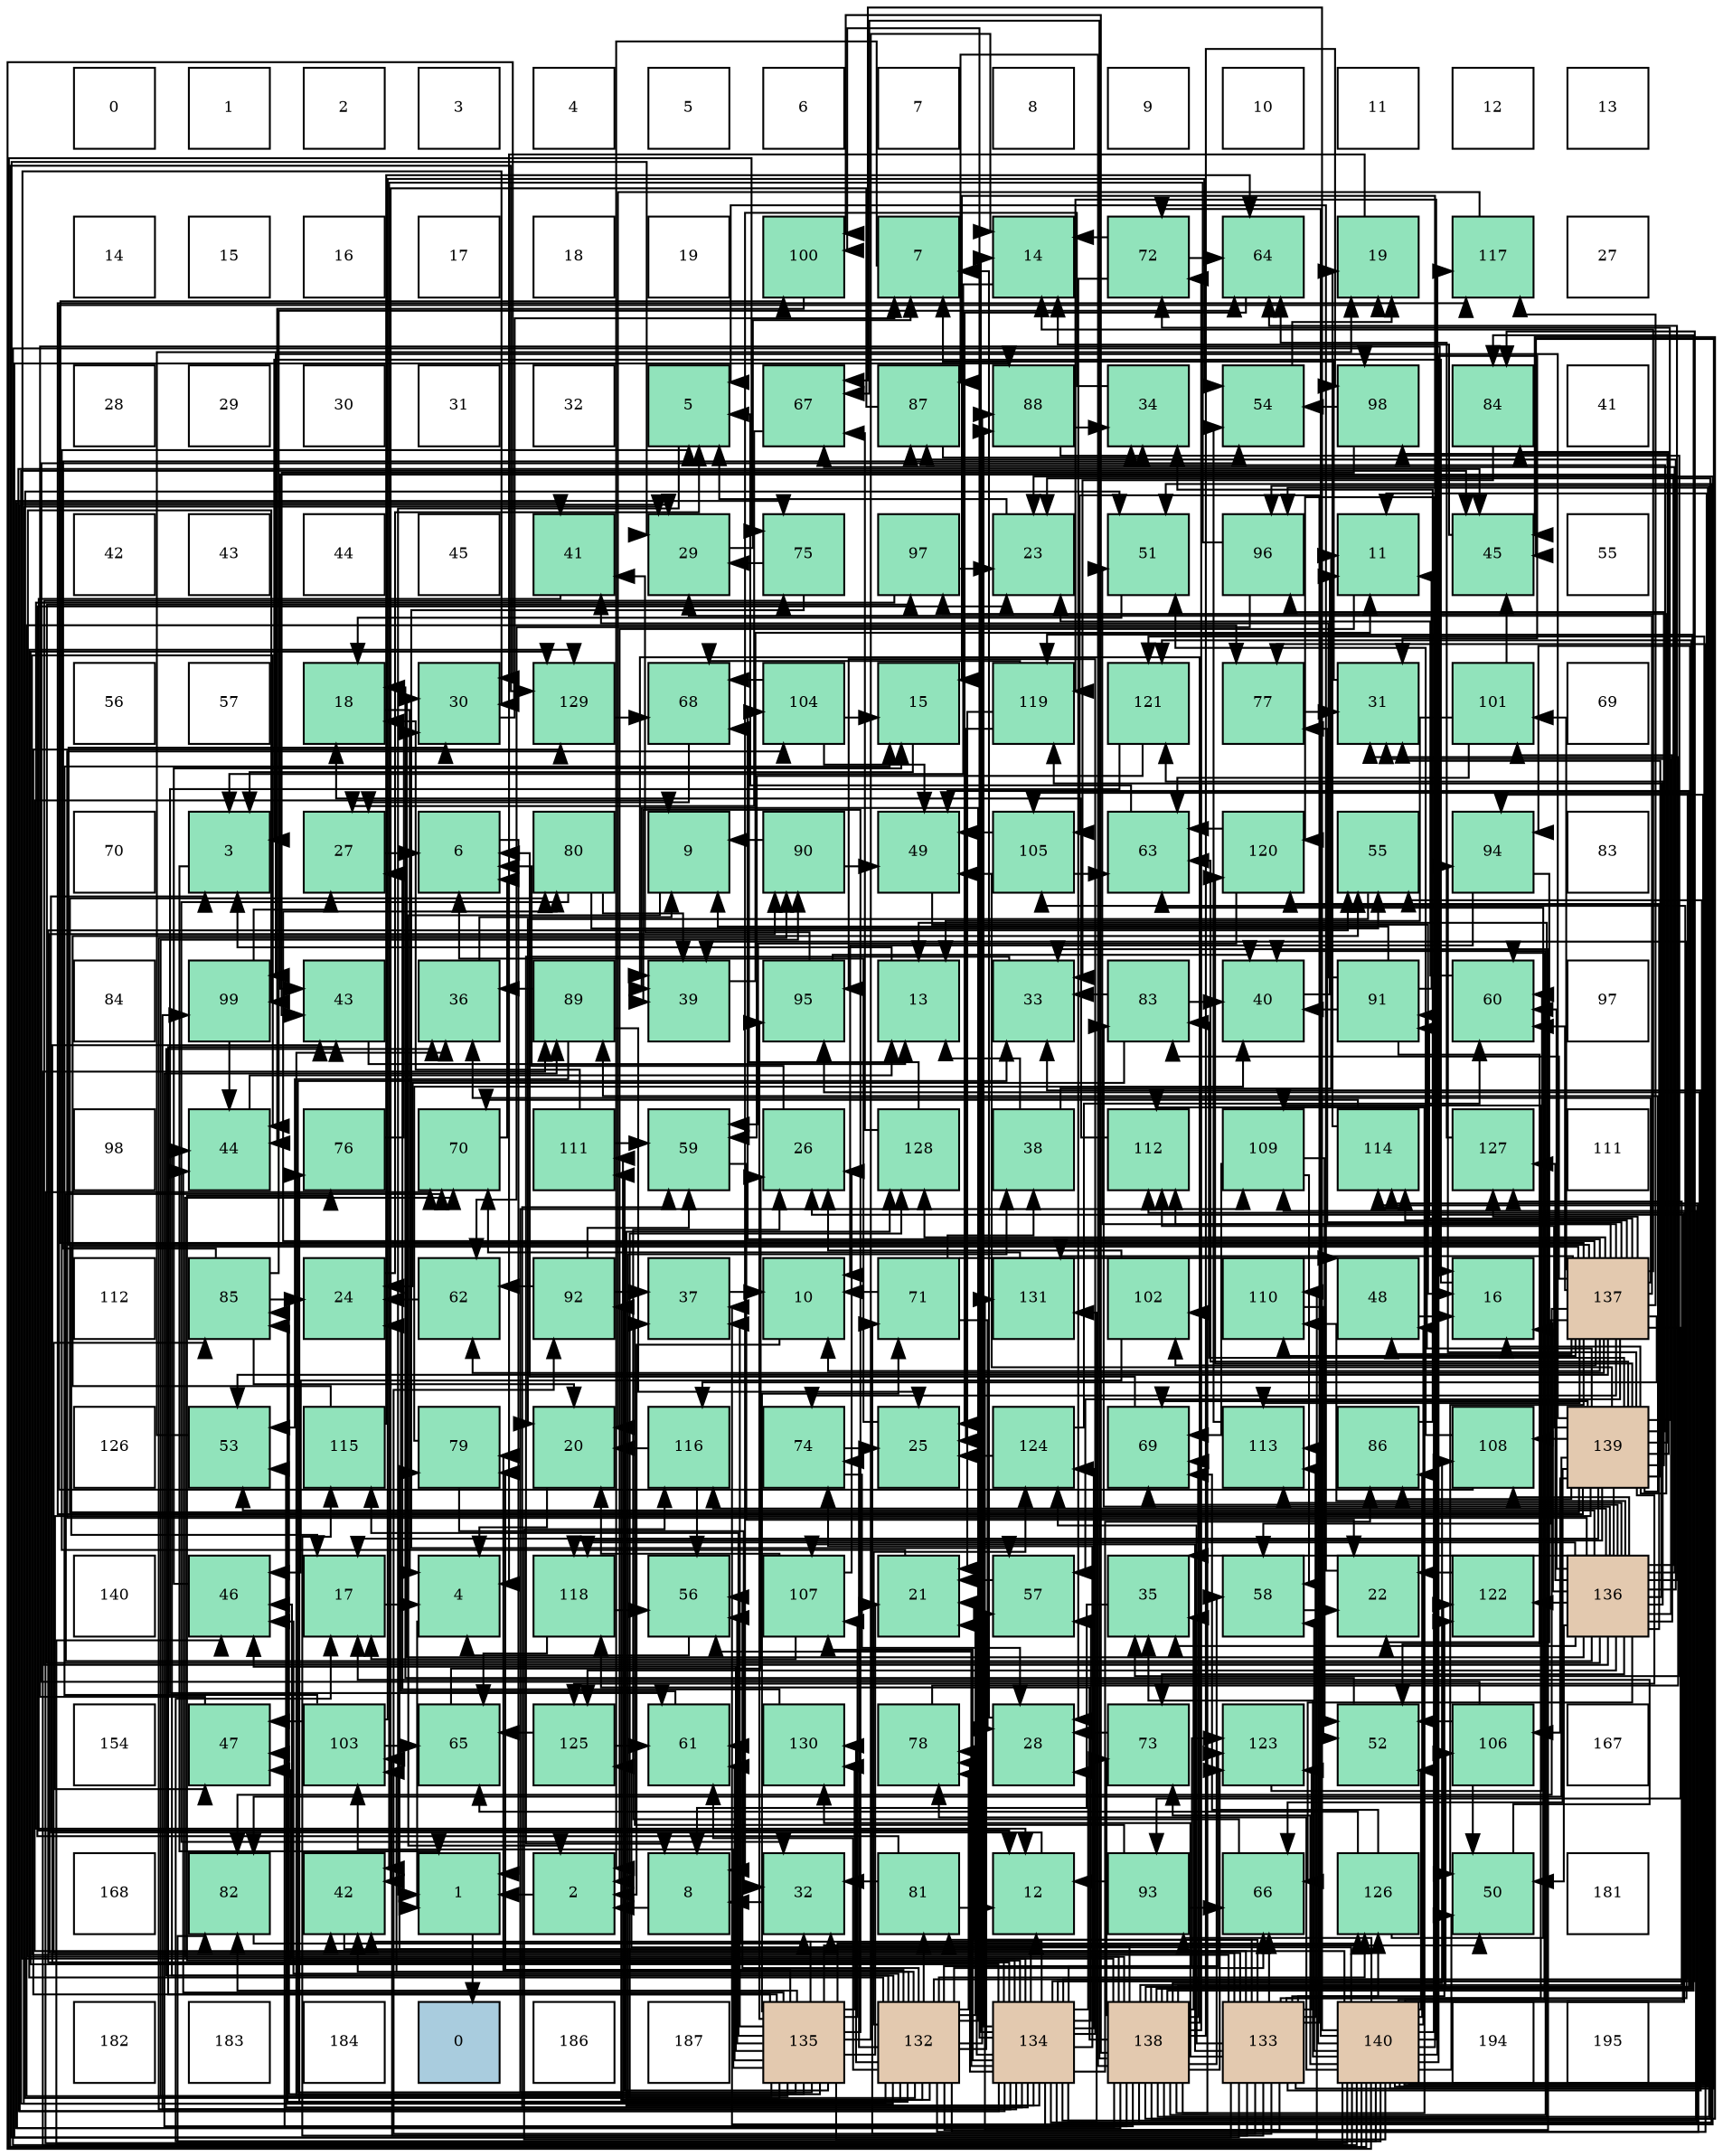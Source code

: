 digraph layout{
 rankdir=TB;
 splines=ortho;
 node [style=filled shape=square fixedsize=true width=0.6];
0[label="0", fontsize=8, fillcolor="#ffffff"];
1[label="1", fontsize=8, fillcolor="#ffffff"];
2[label="2", fontsize=8, fillcolor="#ffffff"];
3[label="3", fontsize=8, fillcolor="#ffffff"];
4[label="4", fontsize=8, fillcolor="#ffffff"];
5[label="5", fontsize=8, fillcolor="#ffffff"];
6[label="6", fontsize=8, fillcolor="#ffffff"];
7[label="7", fontsize=8, fillcolor="#ffffff"];
8[label="8", fontsize=8, fillcolor="#ffffff"];
9[label="9", fontsize=8, fillcolor="#ffffff"];
10[label="10", fontsize=8, fillcolor="#ffffff"];
11[label="11", fontsize=8, fillcolor="#ffffff"];
12[label="12", fontsize=8, fillcolor="#ffffff"];
13[label="13", fontsize=8, fillcolor="#ffffff"];
14[label="14", fontsize=8, fillcolor="#ffffff"];
15[label="15", fontsize=8, fillcolor="#ffffff"];
16[label="16", fontsize=8, fillcolor="#ffffff"];
17[label="17", fontsize=8, fillcolor="#ffffff"];
18[label="18", fontsize=8, fillcolor="#ffffff"];
19[label="19", fontsize=8, fillcolor="#ffffff"];
20[label="100", fontsize=8, fillcolor="#91e3bb"];
21[label="7", fontsize=8, fillcolor="#91e3bb"];
22[label="14", fontsize=8, fillcolor="#91e3bb"];
23[label="72", fontsize=8, fillcolor="#91e3bb"];
24[label="64", fontsize=8, fillcolor="#91e3bb"];
25[label="19", fontsize=8, fillcolor="#91e3bb"];
26[label="117", fontsize=8, fillcolor="#91e3bb"];
27[label="27", fontsize=8, fillcolor="#ffffff"];
28[label="28", fontsize=8, fillcolor="#ffffff"];
29[label="29", fontsize=8, fillcolor="#ffffff"];
30[label="30", fontsize=8, fillcolor="#ffffff"];
31[label="31", fontsize=8, fillcolor="#ffffff"];
32[label="32", fontsize=8, fillcolor="#ffffff"];
33[label="5", fontsize=8, fillcolor="#91e3bb"];
34[label="67", fontsize=8, fillcolor="#91e3bb"];
35[label="87", fontsize=8, fillcolor="#91e3bb"];
36[label="88", fontsize=8, fillcolor="#91e3bb"];
37[label="34", fontsize=8, fillcolor="#91e3bb"];
38[label="54", fontsize=8, fillcolor="#91e3bb"];
39[label="98", fontsize=8, fillcolor="#91e3bb"];
40[label="84", fontsize=8, fillcolor="#91e3bb"];
41[label="41", fontsize=8, fillcolor="#ffffff"];
42[label="42", fontsize=8, fillcolor="#ffffff"];
43[label="43", fontsize=8, fillcolor="#ffffff"];
44[label="44", fontsize=8, fillcolor="#ffffff"];
45[label="45", fontsize=8, fillcolor="#ffffff"];
46[label="41", fontsize=8, fillcolor="#91e3bb"];
47[label="29", fontsize=8, fillcolor="#91e3bb"];
48[label="75", fontsize=8, fillcolor="#91e3bb"];
49[label="97", fontsize=8, fillcolor="#91e3bb"];
50[label="23", fontsize=8, fillcolor="#91e3bb"];
51[label="51", fontsize=8, fillcolor="#91e3bb"];
52[label="96", fontsize=8, fillcolor="#91e3bb"];
53[label="11", fontsize=8, fillcolor="#91e3bb"];
54[label="45", fontsize=8, fillcolor="#91e3bb"];
55[label="55", fontsize=8, fillcolor="#ffffff"];
56[label="56", fontsize=8, fillcolor="#ffffff"];
57[label="57", fontsize=8, fillcolor="#ffffff"];
58[label="18", fontsize=8, fillcolor="#91e3bb"];
59[label="30", fontsize=8, fillcolor="#91e3bb"];
60[label="129", fontsize=8, fillcolor="#91e3bb"];
61[label="68", fontsize=8, fillcolor="#91e3bb"];
62[label="104", fontsize=8, fillcolor="#91e3bb"];
63[label="15", fontsize=8, fillcolor="#91e3bb"];
64[label="119", fontsize=8, fillcolor="#91e3bb"];
65[label="121", fontsize=8, fillcolor="#91e3bb"];
66[label="77", fontsize=8, fillcolor="#91e3bb"];
67[label="31", fontsize=8, fillcolor="#91e3bb"];
68[label="101", fontsize=8, fillcolor="#91e3bb"];
69[label="69", fontsize=8, fillcolor="#ffffff"];
70[label="70", fontsize=8, fillcolor="#ffffff"];
71[label="3", fontsize=8, fillcolor="#91e3bb"];
72[label="27", fontsize=8, fillcolor="#91e3bb"];
73[label="6", fontsize=8, fillcolor="#91e3bb"];
74[label="80", fontsize=8, fillcolor="#91e3bb"];
75[label="9", fontsize=8, fillcolor="#91e3bb"];
76[label="90", fontsize=8, fillcolor="#91e3bb"];
77[label="49", fontsize=8, fillcolor="#91e3bb"];
78[label="105", fontsize=8, fillcolor="#91e3bb"];
79[label="63", fontsize=8, fillcolor="#91e3bb"];
80[label="120", fontsize=8, fillcolor="#91e3bb"];
81[label="55", fontsize=8, fillcolor="#91e3bb"];
82[label="94", fontsize=8, fillcolor="#91e3bb"];
83[label="83", fontsize=8, fillcolor="#ffffff"];
84[label="84", fontsize=8, fillcolor="#ffffff"];
85[label="99", fontsize=8, fillcolor="#91e3bb"];
86[label="43", fontsize=8, fillcolor="#91e3bb"];
87[label="36", fontsize=8, fillcolor="#91e3bb"];
88[label="89", fontsize=8, fillcolor="#91e3bb"];
89[label="39", fontsize=8, fillcolor="#91e3bb"];
90[label="95", fontsize=8, fillcolor="#91e3bb"];
91[label="13", fontsize=8, fillcolor="#91e3bb"];
92[label="33", fontsize=8, fillcolor="#91e3bb"];
93[label="83", fontsize=8, fillcolor="#91e3bb"];
94[label="40", fontsize=8, fillcolor="#91e3bb"];
95[label="91", fontsize=8, fillcolor="#91e3bb"];
96[label="60", fontsize=8, fillcolor="#91e3bb"];
97[label="97", fontsize=8, fillcolor="#ffffff"];
98[label="98", fontsize=8, fillcolor="#ffffff"];
99[label="44", fontsize=8, fillcolor="#91e3bb"];
100[label="76", fontsize=8, fillcolor="#91e3bb"];
101[label="70", fontsize=8, fillcolor="#91e3bb"];
102[label="111", fontsize=8, fillcolor="#91e3bb"];
103[label="59", fontsize=8, fillcolor="#91e3bb"];
104[label="26", fontsize=8, fillcolor="#91e3bb"];
105[label="128", fontsize=8, fillcolor="#91e3bb"];
106[label="38", fontsize=8, fillcolor="#91e3bb"];
107[label="112", fontsize=8, fillcolor="#91e3bb"];
108[label="109", fontsize=8, fillcolor="#91e3bb"];
109[label="114", fontsize=8, fillcolor="#91e3bb"];
110[label="127", fontsize=8, fillcolor="#91e3bb"];
111[label="111", fontsize=8, fillcolor="#ffffff"];
112[label="112", fontsize=8, fillcolor="#ffffff"];
113[label="85", fontsize=8, fillcolor="#91e3bb"];
114[label="24", fontsize=8, fillcolor="#91e3bb"];
115[label="62", fontsize=8, fillcolor="#91e3bb"];
116[label="92", fontsize=8, fillcolor="#91e3bb"];
117[label="37", fontsize=8, fillcolor="#91e3bb"];
118[label="10", fontsize=8, fillcolor="#91e3bb"];
119[label="71", fontsize=8, fillcolor="#91e3bb"];
120[label="131", fontsize=8, fillcolor="#91e3bb"];
121[label="102", fontsize=8, fillcolor="#91e3bb"];
122[label="110", fontsize=8, fillcolor="#91e3bb"];
123[label="48", fontsize=8, fillcolor="#91e3bb"];
124[label="16", fontsize=8, fillcolor="#91e3bb"];
125[label="137", fontsize=8, fillcolor="#e3c9af"];
126[label="126", fontsize=8, fillcolor="#ffffff"];
127[label="53", fontsize=8, fillcolor="#91e3bb"];
128[label="115", fontsize=8, fillcolor="#91e3bb"];
129[label="79", fontsize=8, fillcolor="#91e3bb"];
130[label="20", fontsize=8, fillcolor="#91e3bb"];
131[label="116", fontsize=8, fillcolor="#91e3bb"];
132[label="74", fontsize=8, fillcolor="#91e3bb"];
133[label="25", fontsize=8, fillcolor="#91e3bb"];
134[label="124", fontsize=8, fillcolor="#91e3bb"];
135[label="69", fontsize=8, fillcolor="#91e3bb"];
136[label="113", fontsize=8, fillcolor="#91e3bb"];
137[label="86", fontsize=8, fillcolor="#91e3bb"];
138[label="108", fontsize=8, fillcolor="#91e3bb"];
139[label="139", fontsize=8, fillcolor="#e3c9af"];
140[label="140", fontsize=8, fillcolor="#ffffff"];
141[label="46", fontsize=8, fillcolor="#91e3bb"];
142[label="17", fontsize=8, fillcolor="#91e3bb"];
143[label="4", fontsize=8, fillcolor="#91e3bb"];
144[label="118", fontsize=8, fillcolor="#91e3bb"];
145[label="56", fontsize=8, fillcolor="#91e3bb"];
146[label="107", fontsize=8, fillcolor="#91e3bb"];
147[label="21", fontsize=8, fillcolor="#91e3bb"];
148[label="57", fontsize=8, fillcolor="#91e3bb"];
149[label="35", fontsize=8, fillcolor="#91e3bb"];
150[label="58", fontsize=8, fillcolor="#91e3bb"];
151[label="22", fontsize=8, fillcolor="#91e3bb"];
152[label="122", fontsize=8, fillcolor="#91e3bb"];
153[label="136", fontsize=8, fillcolor="#e3c9af"];
154[label="154", fontsize=8, fillcolor="#ffffff"];
155[label="47", fontsize=8, fillcolor="#91e3bb"];
156[label="103", fontsize=8, fillcolor="#91e3bb"];
157[label="65", fontsize=8, fillcolor="#91e3bb"];
158[label="125", fontsize=8, fillcolor="#91e3bb"];
159[label="61", fontsize=8, fillcolor="#91e3bb"];
160[label="130", fontsize=8, fillcolor="#91e3bb"];
161[label="78", fontsize=8, fillcolor="#91e3bb"];
162[label="28", fontsize=8, fillcolor="#91e3bb"];
163[label="73", fontsize=8, fillcolor="#91e3bb"];
164[label="123", fontsize=8, fillcolor="#91e3bb"];
165[label="52", fontsize=8, fillcolor="#91e3bb"];
166[label="106", fontsize=8, fillcolor="#91e3bb"];
167[label="167", fontsize=8, fillcolor="#ffffff"];
168[label="168", fontsize=8, fillcolor="#ffffff"];
169[label="82", fontsize=8, fillcolor="#91e3bb"];
170[label="42", fontsize=8, fillcolor="#91e3bb"];
171[label="1", fontsize=8, fillcolor="#91e3bb"];
172[label="2", fontsize=8, fillcolor="#91e3bb"];
173[label="8", fontsize=8, fillcolor="#91e3bb"];
174[label="32", fontsize=8, fillcolor="#91e3bb"];
175[label="81", fontsize=8, fillcolor="#91e3bb"];
176[label="12", fontsize=8, fillcolor="#91e3bb"];
177[label="93", fontsize=8, fillcolor="#91e3bb"];
178[label="66", fontsize=8, fillcolor="#91e3bb"];
179[label="126", fontsize=8, fillcolor="#91e3bb"];
180[label="50", fontsize=8, fillcolor="#91e3bb"];
181[label="181", fontsize=8, fillcolor="#ffffff"];
182[label="182", fontsize=8, fillcolor="#ffffff"];
183[label="183", fontsize=8, fillcolor="#ffffff"];
184[label="184", fontsize=8, fillcolor="#ffffff"];
185[label="0", fontsize=8, fillcolor="#a9ccde"];
186[label="186", fontsize=8, fillcolor="#ffffff"];
187[label="187", fontsize=8, fillcolor="#ffffff"];
188[label="135", fontsize=8, fillcolor="#e3c9af"];
189[label="132", fontsize=8, fillcolor="#e3c9af"];
190[label="134", fontsize=8, fillcolor="#e3c9af"];
191[label="138", fontsize=8, fillcolor="#e3c9af"];
192[label="133", fontsize=8, fillcolor="#e3c9af"];
193[label="140", fontsize=8, fillcolor="#e3c9af"];
194[label="194", fontsize=8, fillcolor="#ffffff"];
195[label="195", fontsize=8, fillcolor="#ffffff"];
edge [constraint=false, style=vis];171 -> 185;
172 -> 171;
71 -> 171;
143 -> 171;
33 -> 171;
73 -> 171;
21 -> 172;
173 -> 172;
75 -> 172;
118 -> 172;
53 -> 172;
176 -> 71;
91 -> 71;
22 -> 71;
63 -> 71;
124 -> 71;
142 -> 143;
58 -> 143;
25 -> 143;
130 -> 143;
147 -> 33;
151 -> 33;
50 -> 33;
114 -> 33;
133 -> 73;
104 -> 73;
72 -> 73;
162 -> 21;
47 -> 21;
59 -> 21;
67 -> 21;
174 -> 173;
92 -> 173;
37 -> 173;
149 -> 173;
87 -> 75;
117 -> 118;
106 -> 53;
106 -> 91;
89 -> 53;
94 -> 53;
46 -> 176;
170 -> 176;
86 -> 91;
99 -> 91;
54 -> 22;
141 -> 63;
155 -> 124;
123 -> 124;
77 -> 124;
180 -> 142;
51 -> 58;
165 -> 58;
127 -> 25;
38 -> 25;
81 -> 130;
145 -> 143;
148 -> 147;
150 -> 151;
103 -> 151;
96 -> 50;
159 -> 114;
115 -> 114;
79 -> 33;
24 -> 133;
157 -> 104;
178 -> 104;
34 -> 72;
61 -> 72;
135 -> 73;
101 -> 73;
119 -> 118;
119 -> 162;
119 -> 106;
119 -> 123;
23 -> 22;
23 -> 162;
23 -> 24;
163 -> 162;
132 -> 133;
132 -> 162;
48 -> 47;
48 -> 148;
100 -> 59;
66 -> 67;
161 -> 67;
129 -> 174;
129 -> 94;
74 -> 174;
74 -> 89;
74 -> 81;
175 -> 176;
175 -> 50;
175 -> 174;
169 -> 174;
93 -> 114;
93 -> 92;
93 -> 94;
40 -> 92;
113 -> 130;
113 -> 114;
113 -> 37;
113 -> 24;
137 -> 37;
35 -> 37;
35 -> 170;
36 -> 37;
36 -> 149;
88 -> 133;
88 -> 87;
88 -> 127;
76 -> 75;
76 -> 77;
95 -> 75;
95 -> 53;
95 -> 94;
95 -> 46;
95 -> 165;
116 -> 117;
116 -> 103;
116 -> 115;
177 -> 176;
177 -> 117;
177 -> 178;
82 -> 118;
82 -> 151;
90 -> 94;
90 -> 46;
52 -> 170;
52 -> 115;
49 -> 176;
49 -> 50;
39 -> 86;
39 -> 38;
85 -> 72;
85 -> 99;
20 -> 99;
68 -> 91;
68 -> 54;
68 -> 79;
121 -> 104;
121 -> 141;
156 -> 63;
156 -> 155;
156 -> 38;
156 -> 157;
62 -> 63;
62 -> 77;
62 -> 61;
78 -> 77;
78 -> 79;
166 -> 180;
166 -> 165;
166 -> 38;
146 -> 142;
146 -> 130;
146 -> 104;
138 -> 25;
138 -> 51;
108 -> 165;
108 -> 150;
108 -> 135;
122 -> 165;
102 -> 58;
102 -> 103;
107 -> 58;
136 -> 38;
109 -> 25;
109 -> 101;
128 -> 81;
128 -> 24;
131 -> 130;
131 -> 145;
26 -> 130;
144 -> 145;
144 -> 157;
64 -> 147;
64 -> 133;
64 -> 61;
80 -> 103;
80 -> 79;
65 -> 103;
65 -> 159;
152 -> 151;
164 -> 96;
134 -> 133;
134 -> 96;
158 -> 159;
158 -> 157;
179 -> 79;
179 -> 157;
179 -> 135;
110 -> 24;
105 -> 34;
105 -> 61;
60 -> 61;
160 -> 72;
120 -> 101;
189 -> 147;
189 -> 47;
189 -> 92;
189 -> 87;
189 -> 89;
189 -> 170;
189 -> 99;
189 -> 54;
189 -> 141;
189 -> 145;
189 -> 148;
189 -> 159;
189 -> 178;
189 -> 132;
189 -> 100;
189 -> 66;
189 -> 161;
189 -> 129;
189 -> 175;
189 -> 113;
189 -> 36;
189 -> 116;
189 -> 156;
189 -> 78;
189 -> 102;
189 -> 109;
189 -> 164;
189 -> 134;
189 -> 179;
189 -> 105;
189 -> 60;
189 -> 160;
192 -> 47;
192 -> 92;
192 -> 89;
192 -> 170;
192 -> 99;
192 -> 178;
192 -> 119;
192 -> 161;
192 -> 175;
192 -> 113;
192 -> 36;
192 -> 76;
192 -> 116;
192 -> 90;
192 -> 156;
192 -> 78;
192 -> 146;
192 -> 108;
192 -> 136;
192 -> 128;
192 -> 152;
192 -> 164;
192 -> 134;
192 -> 179;
192 -> 160;
192 -> 120;
190 -> 22;
190 -> 147;
190 -> 50;
190 -> 162;
190 -> 47;
190 -> 106;
190 -> 86;
190 -> 54;
190 -> 141;
190 -> 155;
190 -> 51;
190 -> 127;
190 -> 81;
190 -> 145;
190 -> 148;
190 -> 103;
190 -> 159;
190 -> 132;
190 -> 100;
190 -> 161;
190 -> 129;
190 -> 40;
190 -> 137;
190 -> 36;
190 -> 76;
190 -> 90;
190 -> 85;
190 -> 20;
190 -> 78;
190 -> 146;
190 -> 108;
190 -> 109;
190 -> 152;
190 -> 164;
190 -> 134;
190 -> 105;
190 -> 60;
190 -> 120;
188 -> 22;
188 -> 147;
188 -> 92;
188 -> 87;
188 -> 117;
188 -> 89;
188 -> 170;
188 -> 86;
188 -> 99;
188 -> 141;
188 -> 180;
188 -> 51;
188 -> 145;
188 -> 159;
188 -> 119;
188 -> 66;
188 -> 129;
188 -> 169;
188 -> 113;
188 -> 76;
188 -> 90;
188 -> 156;
188 -> 146;
188 -> 108;
188 -> 122;
188 -> 102;
188 -> 128;
188 -> 179;
188 -> 60;
188 -> 160;
153 -> 124;
153 -> 59;
153 -> 67;
153 -> 149;
153 -> 86;
153 -> 180;
153 -> 127;
153 -> 96;
153 -> 24;
153 -> 178;
153 -> 34;
153 -> 135;
153 -> 101;
153 -> 163;
153 -> 48;
153 -> 93;
153 -> 35;
153 -> 49;
153 -> 68;
153 -> 62;
153 -> 138;
153 -> 122;
153 -> 136;
153 -> 131;
153 -> 144;
153 -> 64;
153 -> 80;
153 -> 65;
153 -> 152;
153 -> 158;
153 -> 110;
125 -> 118;
125 -> 22;
125 -> 142;
125 -> 47;
125 -> 59;
125 -> 87;
125 -> 123;
125 -> 180;
125 -> 51;
125 -> 127;
125 -> 148;
125 -> 150;
125 -> 96;
125 -> 115;
125 -> 132;
125 -> 66;
125 -> 74;
125 -> 169;
125 -> 93;
125 -> 95;
125 -> 177;
125 -> 20;
125 -> 68;
125 -> 121;
125 -> 62;
125 -> 122;
125 -> 107;
125 -> 136;
125 -> 109;
125 -> 131;
125 -> 26;
125 -> 110;
125 -> 105;
125 -> 120;
191 -> 91;
191 -> 50;
191 -> 59;
191 -> 149;
191 -> 117;
191 -> 89;
191 -> 94;
191 -> 46;
191 -> 54;
191 -> 155;
191 -> 77;
191 -> 150;
191 -> 34;
191 -> 135;
191 -> 101;
191 -> 23;
191 -> 163;
191 -> 48;
191 -> 40;
191 -> 35;
191 -> 88;
191 -> 82;
191 -> 52;
191 -> 39;
191 -> 85;
191 -> 20;
191 -> 121;
191 -> 166;
191 -> 138;
191 -> 107;
191 -> 144;
191 -> 64;
191 -> 65;
191 -> 164;
191 -> 158;
191 -> 110;
139 -> 124;
139 -> 142;
139 -> 67;
139 -> 149;
139 -> 155;
139 -> 77;
139 -> 79;
139 -> 178;
139 -> 135;
139 -> 23;
139 -> 74;
139 -> 169;
139 -> 93;
139 -> 40;
139 -> 137;
139 -> 35;
139 -> 88;
139 -> 95;
139 -> 82;
139 -> 52;
139 -> 49;
139 -> 39;
139 -> 85;
139 -> 166;
139 -> 138;
139 -> 107;
139 -> 26;
139 -> 144;
139 -> 80;
139 -> 158;
193 -> 75;
193 -> 53;
193 -> 63;
193 -> 142;
193 -> 104;
193 -> 59;
193 -> 67;
193 -> 174;
193 -> 149;
193 -> 54;
193 -> 141;
193 -> 123;
193 -> 180;
193 -> 165;
193 -> 81;
193 -> 150;
193 -> 96;
193 -> 34;
193 -> 101;
193 -> 23;
193 -> 163;
193 -> 48;
193 -> 161;
193 -> 169;
193 -> 137;
193 -> 88;
193 -> 177;
193 -> 82;
193 -> 52;
193 -> 39;
193 -> 107;
193 -> 136;
193 -> 131;
193 -> 26;
193 -> 64;
193 -> 80;
193 -> 65;
193 -> 60;
edge [constraint=true, style=invis];
0 -> 14 -> 28 -> 42 -> 56 -> 70 -> 84 -> 98 -> 112 -> 126 -> 140 -> 154 -> 168 -> 182;
1 -> 15 -> 29 -> 43 -> 57 -> 71 -> 85 -> 99 -> 113 -> 127 -> 141 -> 155 -> 169 -> 183;
2 -> 16 -> 30 -> 44 -> 58 -> 72 -> 86 -> 100 -> 114 -> 128 -> 142 -> 156 -> 170 -> 184;
3 -> 17 -> 31 -> 45 -> 59 -> 73 -> 87 -> 101 -> 115 -> 129 -> 143 -> 157 -> 171 -> 185;
4 -> 18 -> 32 -> 46 -> 60 -> 74 -> 88 -> 102 -> 116 -> 130 -> 144 -> 158 -> 172 -> 186;
5 -> 19 -> 33 -> 47 -> 61 -> 75 -> 89 -> 103 -> 117 -> 131 -> 145 -> 159 -> 173 -> 187;
6 -> 20 -> 34 -> 48 -> 62 -> 76 -> 90 -> 104 -> 118 -> 132 -> 146 -> 160 -> 174 -> 188;
7 -> 21 -> 35 -> 49 -> 63 -> 77 -> 91 -> 105 -> 119 -> 133 -> 147 -> 161 -> 175 -> 189;
8 -> 22 -> 36 -> 50 -> 64 -> 78 -> 92 -> 106 -> 120 -> 134 -> 148 -> 162 -> 176 -> 190;
9 -> 23 -> 37 -> 51 -> 65 -> 79 -> 93 -> 107 -> 121 -> 135 -> 149 -> 163 -> 177 -> 191;
10 -> 24 -> 38 -> 52 -> 66 -> 80 -> 94 -> 108 -> 122 -> 136 -> 150 -> 164 -> 178 -> 192;
11 -> 25 -> 39 -> 53 -> 67 -> 81 -> 95 -> 109 -> 123 -> 137 -> 151 -> 165 -> 179 -> 193;
12 -> 26 -> 40 -> 54 -> 68 -> 82 -> 96 -> 110 -> 124 -> 138 -> 152 -> 166 -> 180 -> 194;
13 -> 27 -> 41 -> 55 -> 69 -> 83 -> 97 -> 111 -> 125 -> 139 -> 153 -> 167 -> 181 -> 195;
rank = same {0 -> 1 -> 2 -> 3 -> 4 -> 5 -> 6 -> 7 -> 8 -> 9 -> 10 -> 11 -> 12 -> 13};
rank = same {14 -> 15 -> 16 -> 17 -> 18 -> 19 -> 20 -> 21 -> 22 -> 23 -> 24 -> 25 -> 26 -> 27};
rank = same {28 -> 29 -> 30 -> 31 -> 32 -> 33 -> 34 -> 35 -> 36 -> 37 -> 38 -> 39 -> 40 -> 41};
rank = same {42 -> 43 -> 44 -> 45 -> 46 -> 47 -> 48 -> 49 -> 50 -> 51 -> 52 -> 53 -> 54 -> 55};
rank = same {56 -> 57 -> 58 -> 59 -> 60 -> 61 -> 62 -> 63 -> 64 -> 65 -> 66 -> 67 -> 68 -> 69};
rank = same {70 -> 71 -> 72 -> 73 -> 74 -> 75 -> 76 -> 77 -> 78 -> 79 -> 80 -> 81 -> 82 -> 83};
rank = same {84 -> 85 -> 86 -> 87 -> 88 -> 89 -> 90 -> 91 -> 92 -> 93 -> 94 -> 95 -> 96 -> 97};
rank = same {98 -> 99 -> 100 -> 101 -> 102 -> 103 -> 104 -> 105 -> 106 -> 107 -> 108 -> 109 -> 110 -> 111};
rank = same {112 -> 113 -> 114 -> 115 -> 116 -> 117 -> 118 -> 119 -> 120 -> 121 -> 122 -> 123 -> 124 -> 125};
rank = same {126 -> 127 -> 128 -> 129 -> 130 -> 131 -> 132 -> 133 -> 134 -> 135 -> 136 -> 137 -> 138 -> 139};
rank = same {140 -> 141 -> 142 -> 143 -> 144 -> 145 -> 146 -> 147 -> 148 -> 149 -> 150 -> 151 -> 152 -> 153};
rank = same {154 -> 155 -> 156 -> 157 -> 158 -> 159 -> 160 -> 161 -> 162 -> 163 -> 164 -> 165 -> 166 -> 167};
rank = same {168 -> 169 -> 170 -> 171 -> 172 -> 173 -> 174 -> 175 -> 176 -> 177 -> 178 -> 179 -> 180 -> 181};
rank = same {182 -> 183 -> 184 -> 185 -> 186 -> 187 -> 188 -> 189 -> 190 -> 191 -> 192 -> 193 -> 194 -> 195};
}